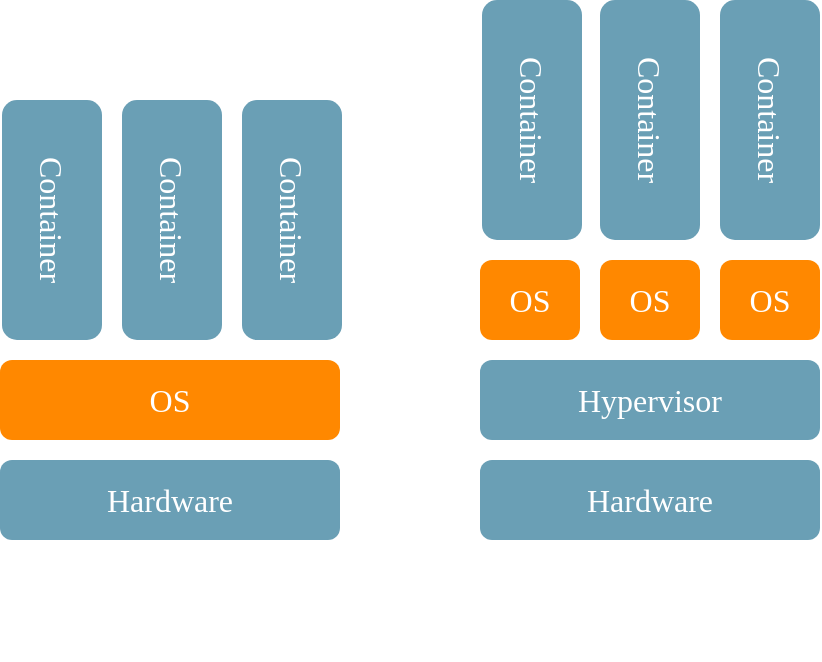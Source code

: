 <mxfile>
    <diagram id="e36eb34b-554d-9957-1147-f064b803aee2" name="Page-1">
        <mxGraphModel dx="1530" dy="830" grid="1" gridSize="10" guides="1" tooltips="1" connect="1" arrows="1" fold="1" page="1" pageScale="1" pageWidth="827" pageHeight="1169" background="#ffffff" math="0" shadow="0">
            <root>
                <mxCell id="0"/>
                <mxCell id="1" parent="0"/>
                <mxCell id="2" value="OS" style="rounded=1;whiteSpace=wrap;html=1;fillColor=#FF8800;fontFamily=Verdana;fontSize=16;fontColor=#FFFFFF;align=center;strokeColor=none;" parent="1" vertex="1">
                    <mxGeometry x="40" y="210" width="170" height="40" as="geometry"/>
                </mxCell>
                <mxCell id="3" value="Hypervisor" style="rounded=1;whiteSpace=wrap;html=1;fillColor=#6A9FB5;fontFamily=Verdana;fontSize=16;fontColor=#FFFFFF;align=center;strokeColor=none;" parent="1" vertex="1">
                    <mxGeometry x="280" y="210" width="170" height="40" as="geometry"/>
                </mxCell>
                <mxCell id="5" value="Container" style="rounded=1;whiteSpace=wrap;html=1;fillColor=#6A9FB5;fontFamily=Verdana;fontSize=16;fontColor=#FFFFFF;align=center;rotation=90;strokeColor=none;" parent="1" vertex="1">
                    <mxGeometry x="6" y="115" width="120" height="50" as="geometry"/>
                </mxCell>
                <mxCell id="8" value="Hardware" style="rounded=1;whiteSpace=wrap;html=1;fillColor=#6A9FB5;fontFamily=Verdana;fontSize=16;fontColor=#FFFFFF;align=center;strokeColor=none;" parent="1" vertex="1">
                    <mxGeometry x="40" y="260" width="170" height="40" as="geometry"/>
                </mxCell>
                <mxCell id="12" value="OS" style="rounded=1;whiteSpace=wrap;html=1;fillColor=#FF8800;fontFamily=Verdana;fontSize=16;fontColor=#FFFFFF;align=center;strokeColor=none;" parent="1" vertex="1">
                    <mxGeometry x="280" y="160" width="50" height="40" as="geometry"/>
                </mxCell>
                <mxCell id="14" value="Hardware" style="rounded=1;whiteSpace=wrap;html=1;fillColor=#6A9FB5;fontFamily=Verdana;fontSize=16;fontColor=#FFFFFF;align=center;strokeColor=none;" parent="1" vertex="1">
                    <mxGeometry x="280" y="260" width="170" height="40" as="geometry"/>
                </mxCell>
                <mxCell id="16" value="&lt;div align=&quot;center&quot;&gt;Windows&lt;br&gt;Containers&lt;br&gt;&lt;/div&gt;" style="text;html=1;strokeColor=none;fillColor=none;align=center;verticalAlign=middle;whiteSpace=wrap;rounded=0;fontFamily=Verdana;fontSize=16;fontColor=#FFFFFF;" parent="1" vertex="1">
                    <mxGeometry x="40" y="310" width="170" height="50" as="geometry"/>
                </mxCell>
                <mxCell id="17" value="Hyper-V&lt;br&gt;Containers" style="text;html=1;strokeColor=none;fillColor=none;align=center;verticalAlign=middle;whiteSpace=wrap;rounded=0;fontFamily=Verdana;fontSize=16;fontColor=#FFFFFF;" parent="1" vertex="1">
                    <mxGeometry x="280" y="310" width="170" height="50" as="geometry"/>
                </mxCell>
                <mxCell id="18" value="Container" style="rounded=1;whiteSpace=wrap;html=1;fillColor=#6A9FB5;fontFamily=Verdana;fontSize=16;fontColor=#FFFFFF;align=center;rotation=90;strokeColor=none;" parent="1" vertex="1">
                    <mxGeometry x="66" y="115" width="120" height="50" as="geometry"/>
                </mxCell>
                <mxCell id="20" value="Container" style="rounded=1;whiteSpace=wrap;html=1;fillColor=#6A9FB5;fontFamily=Verdana;fontSize=16;fontColor=#FFFFFF;align=center;rotation=90;strokeColor=none;" parent="1" vertex="1">
                    <mxGeometry x="126" y="115" width="120" height="50" as="geometry"/>
                </mxCell>
                <mxCell id="21" value="Container" style="rounded=1;whiteSpace=wrap;html=1;fillColor=#6A9FB5;fontFamily=Verdana;fontSize=16;fontColor=#FFFFFF;align=center;rotation=90;strokeColor=none;" parent="1" vertex="1">
                    <mxGeometry x="246" y="65" width="120" height="50" as="geometry"/>
                </mxCell>
                <mxCell id="22" value="OS" style="rounded=1;whiteSpace=wrap;html=1;fillColor=#FF8800;fontFamily=Verdana;fontSize=16;fontColor=#FFFFFF;align=center;strokeColor=none;" parent="1" vertex="1">
                    <mxGeometry x="340" y="160" width="50" height="40" as="geometry"/>
                </mxCell>
                <mxCell id="23" value="OS" style="rounded=1;whiteSpace=wrap;html=1;fillColor=#FF8800;fontFamily=Verdana;fontSize=16;fontColor=#FFFFFF;align=center;strokeColor=none;" parent="1" vertex="1">
                    <mxGeometry x="400" y="160" width="50" height="40" as="geometry"/>
                </mxCell>
                <mxCell id="24" value="Container" style="rounded=1;whiteSpace=wrap;html=1;fillColor=#6A9FB5;fontFamily=Verdana;fontSize=16;fontColor=#FFFFFF;align=center;rotation=90;strokeColor=none;" parent="1" vertex="1">
                    <mxGeometry x="305" y="65" width="120" height="50" as="geometry"/>
                </mxCell>
                <mxCell id="25" value="Container" style="rounded=1;whiteSpace=wrap;html=1;fillColor=#6A9FB5;fontFamily=Verdana;fontSize=16;fontColor=#FFFFFF;align=center;rotation=90;strokeColor=none;" parent="1" vertex="1">
                    <mxGeometry x="365" y="65" width="120" height="50" as="geometry"/>
                </mxCell>
            </root>
        </mxGraphModel>
    </diagram>
</mxfile>